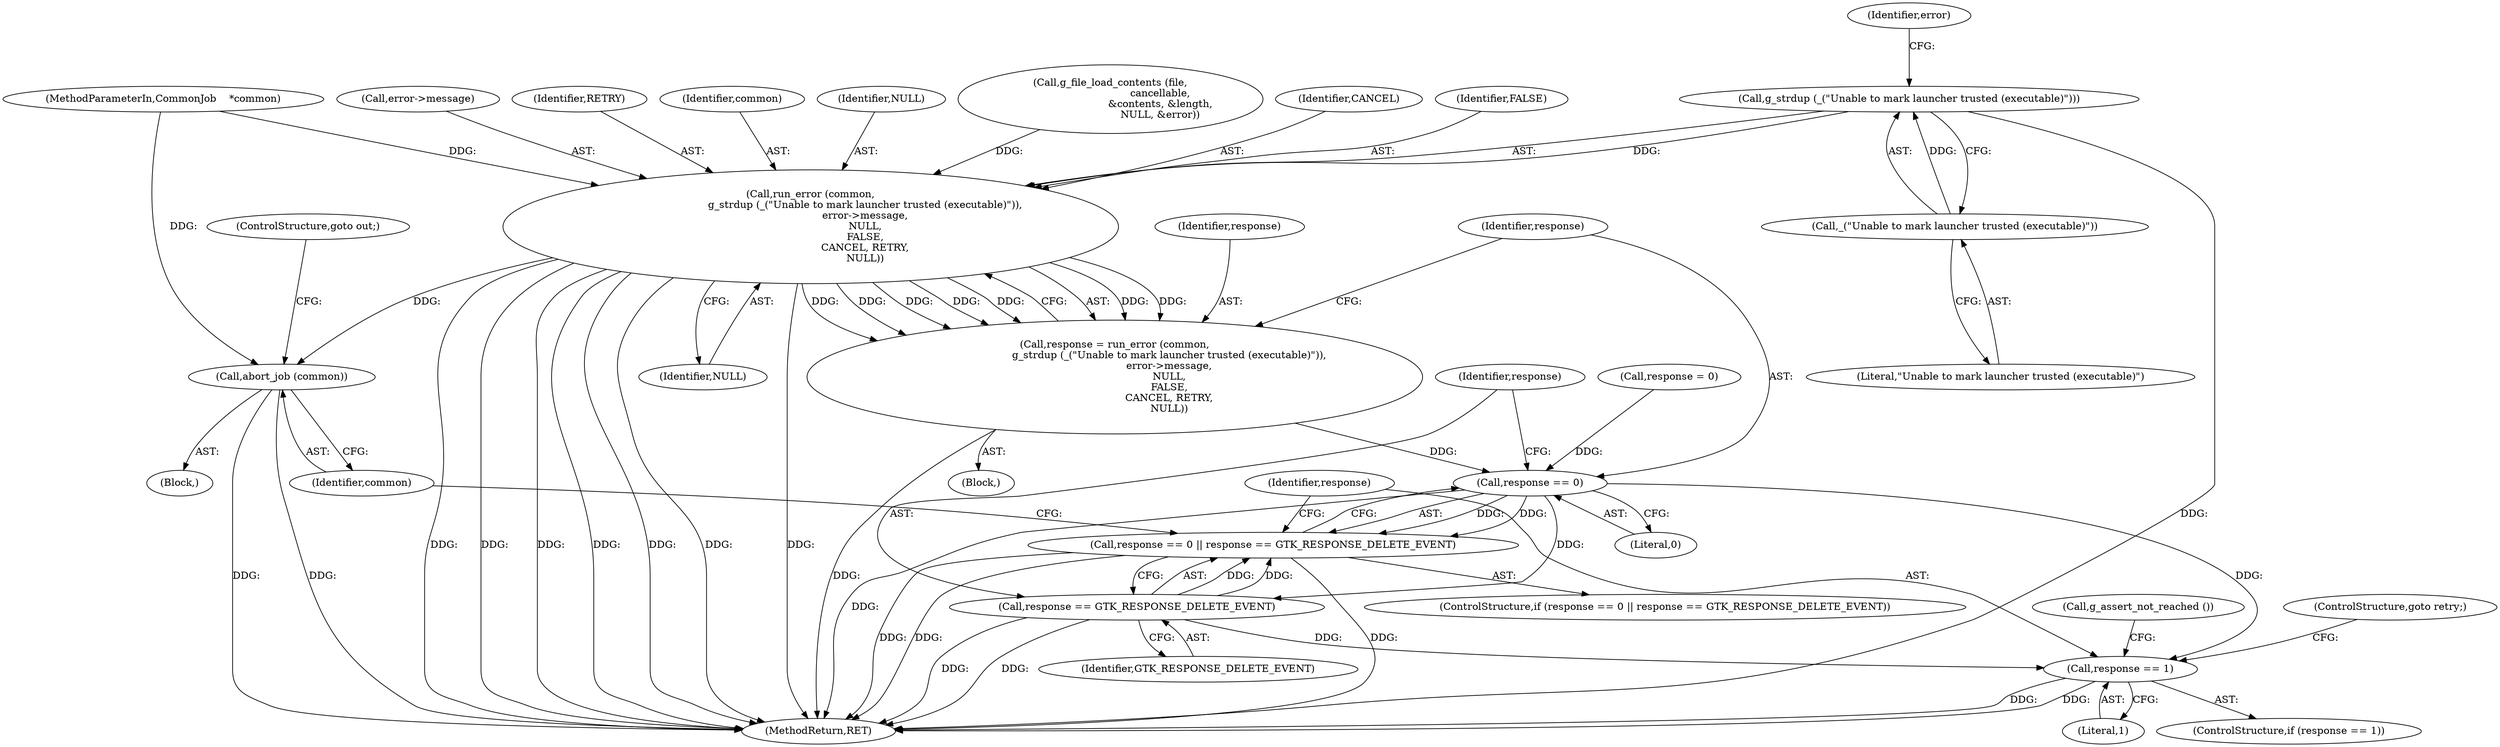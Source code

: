 digraph "0_nautilus_1630f53481f445ada0a455e9979236d31a8d3bb0_1@API" {
"1000139" [label="(Call,g_strdup (_(\"Unable to mark launcher trusted (executable)\")))"];
"1000140" [label="(Call,_(\"Unable to mark launcher trusted (executable)\"))"];
"1000137" [label="(Call,run_error (common,\n                                  g_strdup (_(\"Unable to mark launcher trusted (executable)\")),\n                                  error->message,\n                                  NULL,\n                                  FALSE,\n                                  CANCEL, RETRY,\n                                  NULL))"];
"1000135" [label="(Call,response = run_error (common,\n                                  g_strdup (_(\"Unable to mark launcher trusted (executable)\")),\n                                  error->message,\n                                  NULL,\n                                  FALSE,\n                                  CANCEL, RETRY,\n                                  NULL))"];
"1000157" [label="(Call,response == 0)"];
"1000156" [label="(Call,response == 0 || response == GTK_RESPONSE_DELETE_EVENT)"];
"1000160" [label="(Call,response == GTK_RESPONSE_DELETE_EVENT)"];
"1000168" [label="(Call,response == 1)"];
"1000164" [label="(Call,abort_job (common))"];
"1000167" [label="(ControlStructure,if (response == 1))"];
"1000145" [label="(Identifier,NULL)"];
"1000168" [label="(Call,response == 1)"];
"1000169" [label="(Identifier,response)"];
"1000137" [label="(Call,run_error (common,\n                                  g_strdup (_(\"Unable to mark launcher trusted (executable)\")),\n                                  error->message,\n                                  NULL,\n                                  FALSE,\n                                  CANCEL, RETRY,\n                                  NULL))"];
"1000159" [label="(Literal,0)"];
"1000141" [label="(Literal,\"Unable to mark launcher trusted (executable)\")"];
"1000172" [label="(ControlStructure,goto retry;)"];
"1000143" [label="(Identifier,error)"];
"1000155" [label="(ControlStructure,if (response == 0 || response == GTK_RESPONSE_DELETE_EVENT))"];
"1000175" [label="(Call,g_assert_not_reached ())"];
"1000152" [label="(Call,response = 0)"];
"1000156" [label="(Call,response == 0 || response == GTK_RESPONSE_DELETE_EVENT)"];
"1000101" [label="(MethodParameterIn,CommonJob    *common)"];
"1000140" [label="(Call,_(\"Unable to mark launcher trusted (executable)\"))"];
"1000163" [label="(Block,)"];
"1000162" [label="(Identifier,GTK_RESPONSE_DELETE_EVENT)"];
"1000136" [label="(Identifier,response)"];
"1000121" [label="(Call,g_file_load_contents (file,\n                               cancellable,\n                               &contents, &length,\n                               NULL, &error))"];
"1000160" [label="(Call,response == GTK_RESPONSE_DELETE_EVENT)"];
"1000176" [label="(ControlStructure,goto out;)"];
"1000165" [label="(Identifier,common)"];
"1000134" [label="(Block,)"];
"1000135" [label="(Call,response = run_error (common,\n                                  g_strdup (_(\"Unable to mark launcher trusted (executable)\")),\n                                  error->message,\n                                  NULL,\n                                  FALSE,\n                                  CANCEL, RETRY,\n                                  NULL))"];
"1000158" [label="(Identifier,response)"];
"1000157" [label="(Call,response == 0)"];
"1000139" [label="(Call,g_strdup (_(\"Unable to mark launcher trusted (executable)\")))"];
"1000147" [label="(Identifier,CANCEL)"];
"1000170" [label="(Literal,1)"];
"1000406" [label="(MethodReturn,RET)"];
"1000164" [label="(Call,abort_job (common))"];
"1000149" [label="(Identifier,NULL)"];
"1000146" [label="(Identifier,FALSE)"];
"1000142" [label="(Call,error->message)"];
"1000161" [label="(Identifier,response)"];
"1000148" [label="(Identifier,RETRY)"];
"1000138" [label="(Identifier,common)"];
"1000139" -> "1000137"  [label="AST: "];
"1000139" -> "1000140"  [label="CFG: "];
"1000140" -> "1000139"  [label="AST: "];
"1000143" -> "1000139"  [label="CFG: "];
"1000139" -> "1000406"  [label="DDG: "];
"1000139" -> "1000137"  [label="DDG: "];
"1000140" -> "1000139"  [label="DDG: "];
"1000140" -> "1000141"  [label="CFG: "];
"1000141" -> "1000140"  [label="AST: "];
"1000137" -> "1000135"  [label="AST: "];
"1000137" -> "1000149"  [label="CFG: "];
"1000138" -> "1000137"  [label="AST: "];
"1000142" -> "1000137"  [label="AST: "];
"1000145" -> "1000137"  [label="AST: "];
"1000146" -> "1000137"  [label="AST: "];
"1000147" -> "1000137"  [label="AST: "];
"1000148" -> "1000137"  [label="AST: "];
"1000149" -> "1000137"  [label="AST: "];
"1000135" -> "1000137"  [label="CFG: "];
"1000137" -> "1000406"  [label="DDG: "];
"1000137" -> "1000406"  [label="DDG: "];
"1000137" -> "1000406"  [label="DDG: "];
"1000137" -> "1000406"  [label="DDG: "];
"1000137" -> "1000406"  [label="DDG: "];
"1000137" -> "1000406"  [label="DDG: "];
"1000137" -> "1000406"  [label="DDG: "];
"1000137" -> "1000135"  [label="DDG: "];
"1000137" -> "1000135"  [label="DDG: "];
"1000137" -> "1000135"  [label="DDG: "];
"1000137" -> "1000135"  [label="DDG: "];
"1000137" -> "1000135"  [label="DDG: "];
"1000137" -> "1000135"  [label="DDG: "];
"1000137" -> "1000135"  [label="DDG: "];
"1000101" -> "1000137"  [label="DDG: "];
"1000121" -> "1000137"  [label="DDG: "];
"1000137" -> "1000164"  [label="DDG: "];
"1000135" -> "1000134"  [label="AST: "];
"1000136" -> "1000135"  [label="AST: "];
"1000158" -> "1000135"  [label="CFG: "];
"1000135" -> "1000406"  [label="DDG: "];
"1000135" -> "1000157"  [label="DDG: "];
"1000157" -> "1000156"  [label="AST: "];
"1000157" -> "1000159"  [label="CFG: "];
"1000158" -> "1000157"  [label="AST: "];
"1000159" -> "1000157"  [label="AST: "];
"1000161" -> "1000157"  [label="CFG: "];
"1000156" -> "1000157"  [label="CFG: "];
"1000157" -> "1000406"  [label="DDG: "];
"1000157" -> "1000156"  [label="DDG: "];
"1000157" -> "1000156"  [label="DDG: "];
"1000152" -> "1000157"  [label="DDG: "];
"1000157" -> "1000160"  [label="DDG: "];
"1000157" -> "1000168"  [label="DDG: "];
"1000156" -> "1000155"  [label="AST: "];
"1000156" -> "1000160"  [label="CFG: "];
"1000160" -> "1000156"  [label="AST: "];
"1000165" -> "1000156"  [label="CFG: "];
"1000169" -> "1000156"  [label="CFG: "];
"1000156" -> "1000406"  [label="DDG: "];
"1000156" -> "1000406"  [label="DDG: "];
"1000156" -> "1000406"  [label="DDG: "];
"1000160" -> "1000156"  [label="DDG: "];
"1000160" -> "1000156"  [label="DDG: "];
"1000160" -> "1000162"  [label="CFG: "];
"1000161" -> "1000160"  [label="AST: "];
"1000162" -> "1000160"  [label="AST: "];
"1000160" -> "1000406"  [label="DDG: "];
"1000160" -> "1000406"  [label="DDG: "];
"1000160" -> "1000168"  [label="DDG: "];
"1000168" -> "1000167"  [label="AST: "];
"1000168" -> "1000170"  [label="CFG: "];
"1000169" -> "1000168"  [label="AST: "];
"1000170" -> "1000168"  [label="AST: "];
"1000172" -> "1000168"  [label="CFG: "];
"1000175" -> "1000168"  [label="CFG: "];
"1000168" -> "1000406"  [label="DDG: "];
"1000168" -> "1000406"  [label="DDG: "];
"1000164" -> "1000163"  [label="AST: "];
"1000164" -> "1000165"  [label="CFG: "];
"1000165" -> "1000164"  [label="AST: "];
"1000176" -> "1000164"  [label="CFG: "];
"1000164" -> "1000406"  [label="DDG: "];
"1000164" -> "1000406"  [label="DDG: "];
"1000101" -> "1000164"  [label="DDG: "];
}
